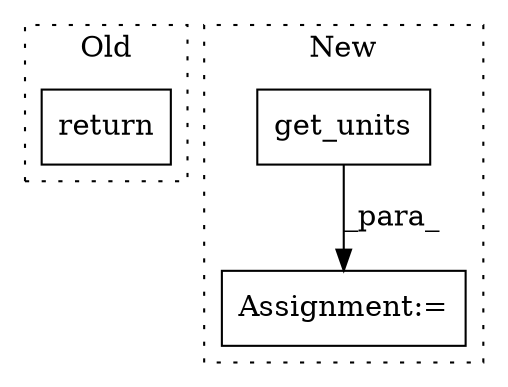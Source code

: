 digraph G {
subgraph cluster0 {
1 [label="return" a="41" s="3170" l="7" shape="box"];
label = "Old";
style="dotted";
}
subgraph cluster1 {
2 [label="get_units" a="32" s="4900" l="11" shape="box"];
3 [label="Assignment:=" a="7" s="4831,4911" l="53,2" shape="box"];
label = "New";
style="dotted";
}
2 -> 3 [label="_para_"];
}